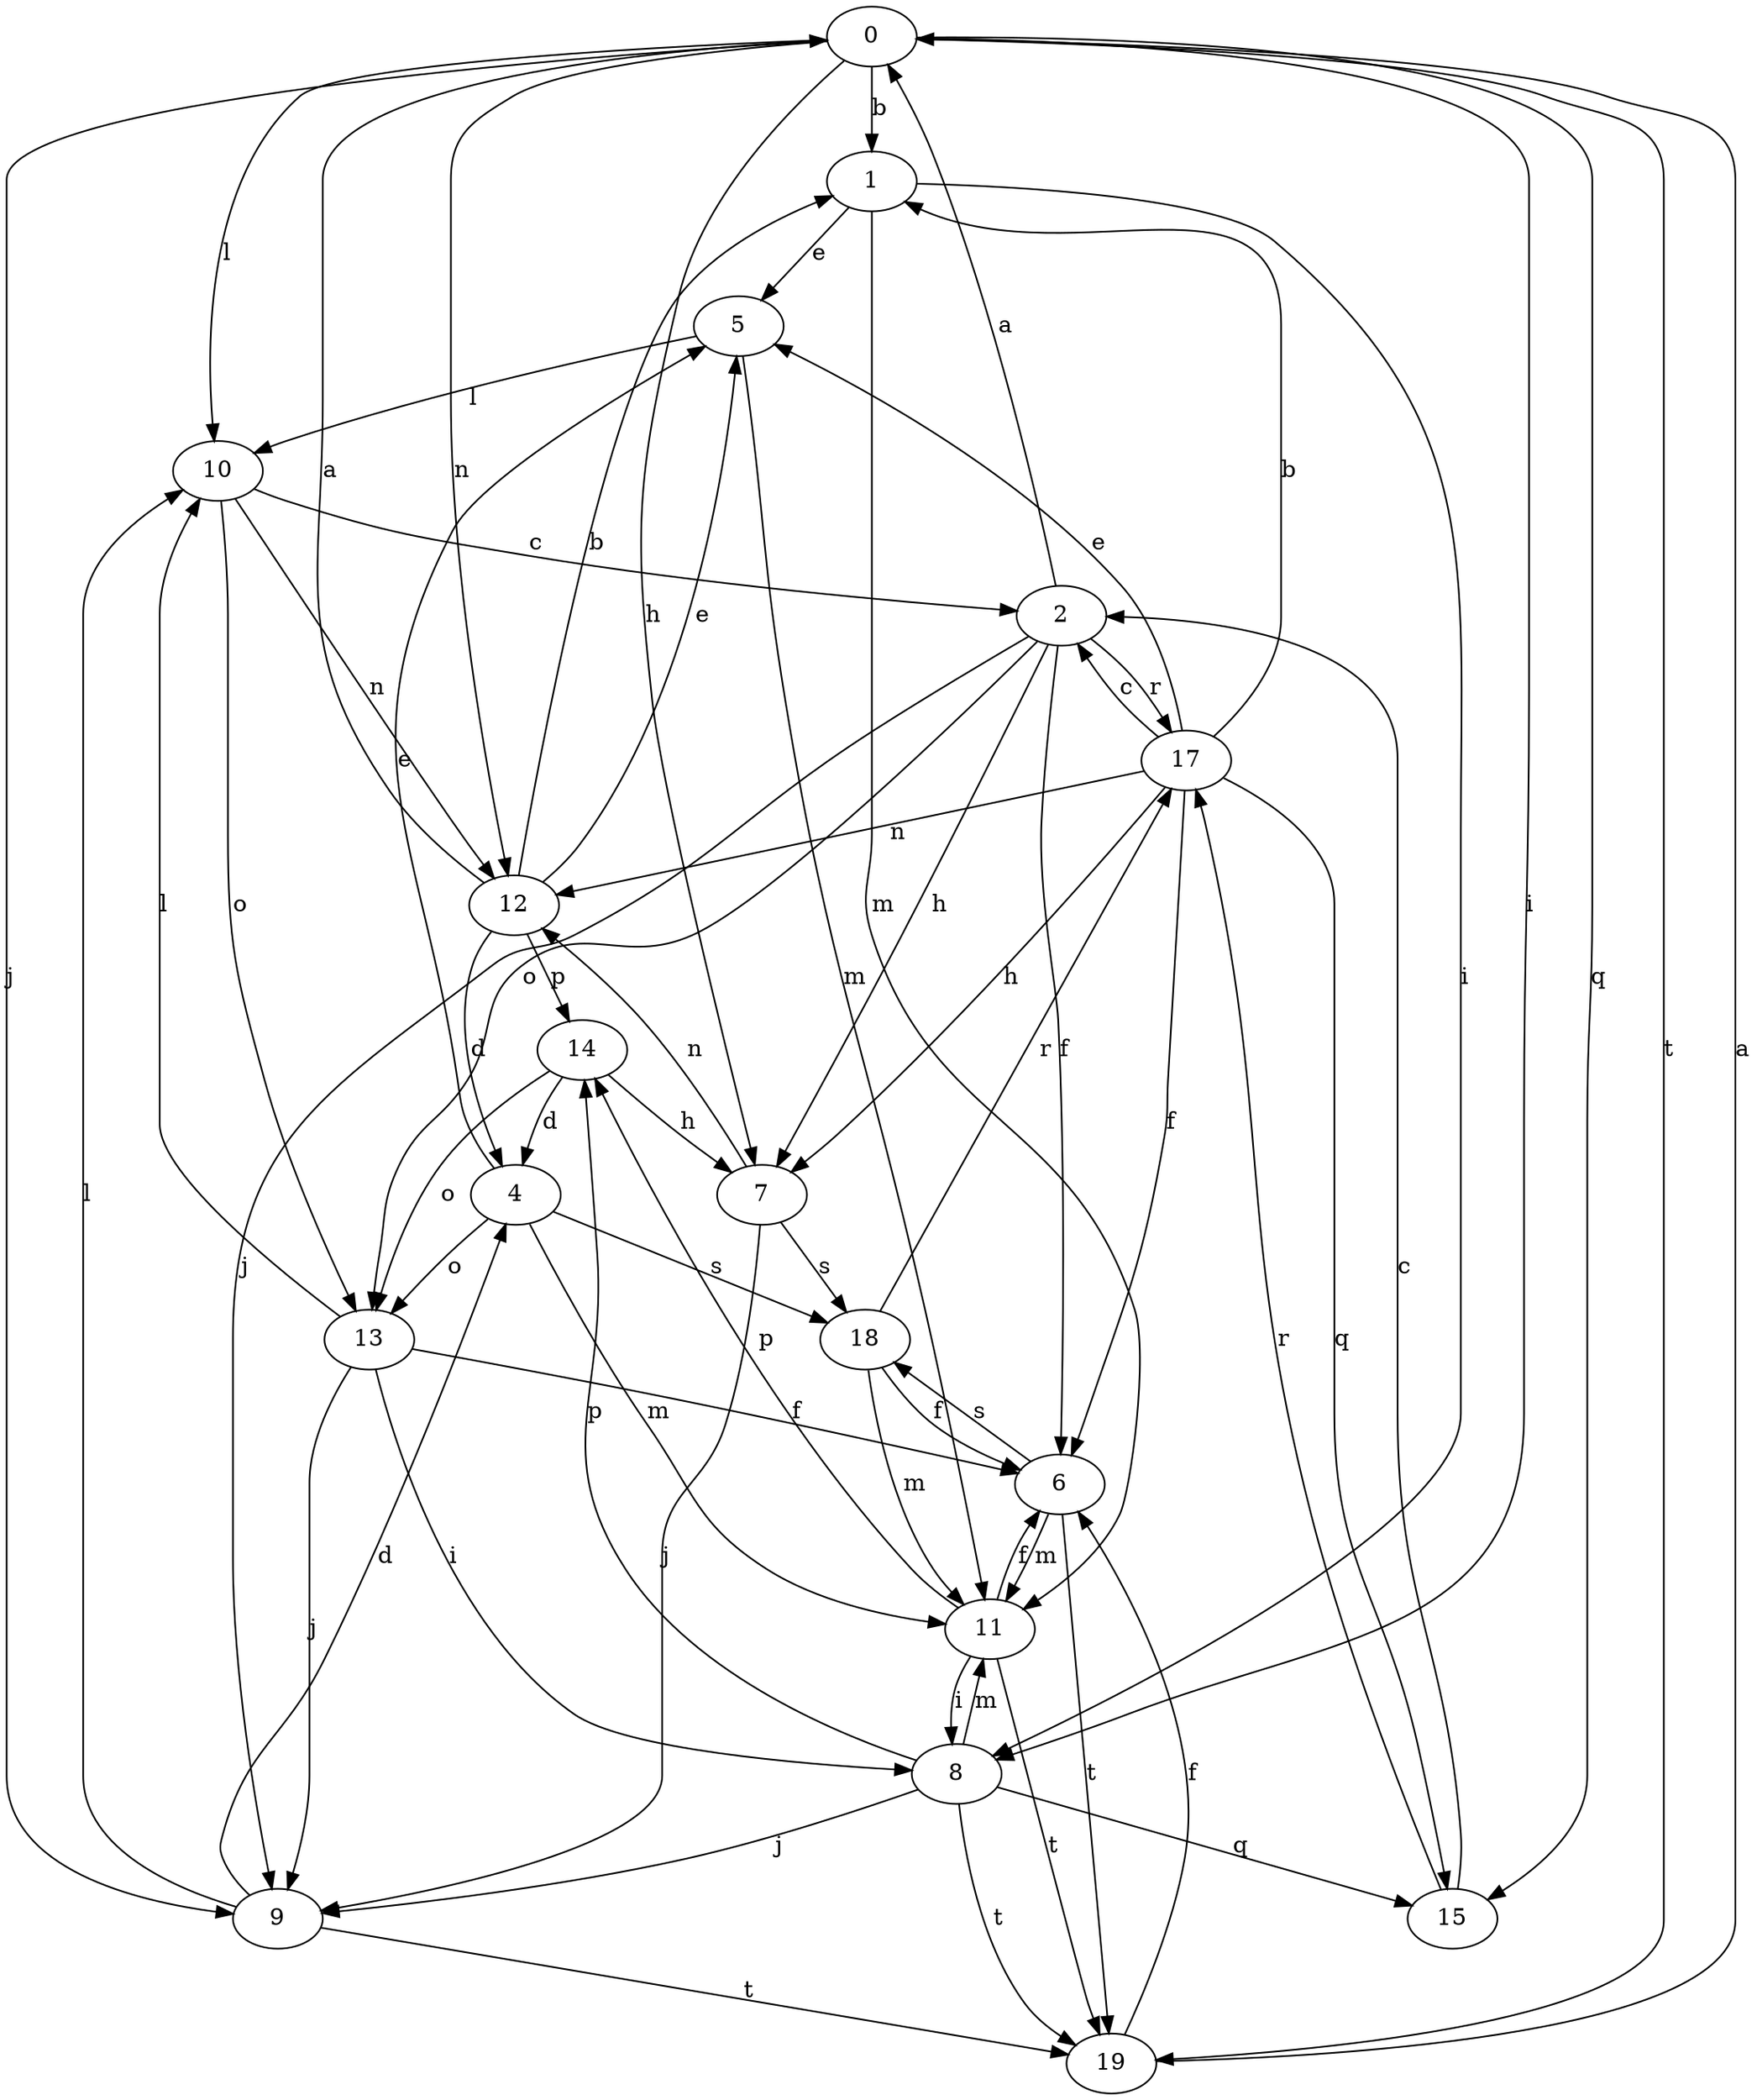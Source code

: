 strict digraph  {
0;
1;
2;
4;
5;
6;
7;
8;
9;
10;
11;
12;
13;
14;
15;
17;
18;
19;
0 -> 1  [label=b];
0 -> 7  [label=h];
0 -> 8  [label=i];
0 -> 9  [label=j];
0 -> 10  [label=l];
0 -> 12  [label=n];
0 -> 15  [label=q];
0 -> 19  [label=t];
1 -> 5  [label=e];
1 -> 8  [label=i];
1 -> 11  [label=m];
2 -> 0  [label=a];
2 -> 6  [label=f];
2 -> 7  [label=h];
2 -> 9  [label=j];
2 -> 13  [label=o];
2 -> 17  [label=r];
4 -> 5  [label=e];
4 -> 11  [label=m];
4 -> 13  [label=o];
4 -> 18  [label=s];
5 -> 10  [label=l];
5 -> 11  [label=m];
6 -> 11  [label=m];
6 -> 18  [label=s];
6 -> 19  [label=t];
7 -> 9  [label=j];
7 -> 12  [label=n];
7 -> 18  [label=s];
8 -> 9  [label=j];
8 -> 11  [label=m];
8 -> 14  [label=p];
8 -> 15  [label=q];
8 -> 19  [label=t];
9 -> 4  [label=d];
9 -> 10  [label=l];
9 -> 19  [label=t];
10 -> 2  [label=c];
10 -> 12  [label=n];
10 -> 13  [label=o];
11 -> 6  [label=f];
11 -> 8  [label=i];
11 -> 14  [label=p];
11 -> 19  [label=t];
12 -> 0  [label=a];
12 -> 1  [label=b];
12 -> 4  [label=d];
12 -> 5  [label=e];
12 -> 14  [label=p];
13 -> 6  [label=f];
13 -> 8  [label=i];
13 -> 9  [label=j];
13 -> 10  [label=l];
14 -> 4  [label=d];
14 -> 7  [label=h];
14 -> 13  [label=o];
15 -> 2  [label=c];
15 -> 17  [label=r];
17 -> 1  [label=b];
17 -> 2  [label=c];
17 -> 5  [label=e];
17 -> 6  [label=f];
17 -> 7  [label=h];
17 -> 12  [label=n];
17 -> 15  [label=q];
18 -> 6  [label=f];
18 -> 11  [label=m];
18 -> 17  [label=r];
19 -> 0  [label=a];
19 -> 6  [label=f];
}
